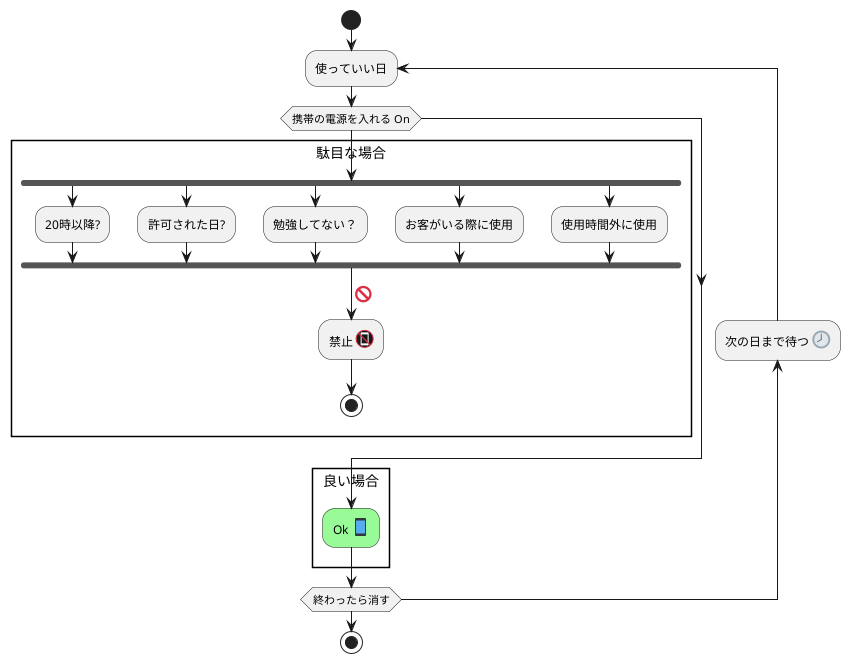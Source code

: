 @startuml
!$no = "<:1f6ab:>"
' !$no = "<color:crimson>no"
' !$yes = "<color:palegreen>yes"
!$ok = "<:1f44c:>"
!$stop = "<:1f4f5:>"
!$greenOk = "#PaleGreen:Ok"
!$iphone = "<:1f4f1:>"
start
repeat :使っていい日;
if (携帯の電源を入れる On) then
  rectangle 駄目な場合 {
    fork
      :20時以降?;
    fork again
      :許可された日?;
    fork again
      :勉強してない？;
    fork again
      :お客がいる際に使用;
    fork again
      :使用時間外に使用;
    end fork
    ' #Crimsom:$stop 禁止;
    ->$no;
    :禁止 $stop;
    stop
  }
endif
backward:次の日まで待つ <:1f557:>;
rectangle 良い場合 {
  $greenOk $iphone;
}
repeat while (終わったら消す)
stop
@enduml
